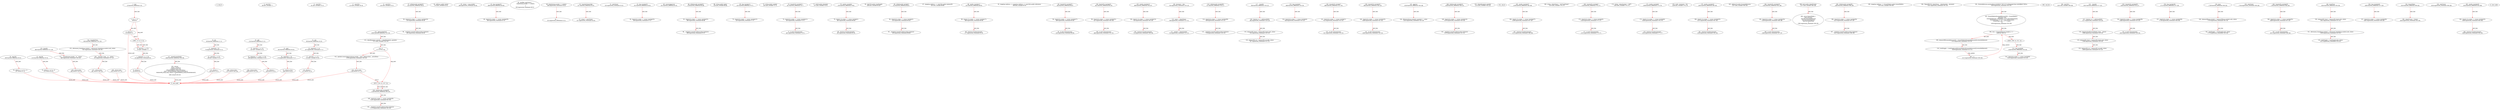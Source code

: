 digraph  {
13 [label="2_ mul\n13-function_definition-3-10", type_label=function_definition];
30 [label="3_ if_a == 0\n30-if-4-6", type_label=if];
1981 [label="3_ end_if", type_label=end_if];
35 [label="4_ return 0;\n35-return-5-5", type_label=return];
37 [label="6_ uint256 c = a * b;\n37-new_variable-7-7", type_label=new_variable];
38 [label="6_ uint256 c\n38-new_variable-7-7", type_label=new_variable];
45 [label="7_ require(c / a == b);\n45-expression_statement-8-8", type_label=expression_statement];
54 [label="8_ return c;\n54-return-9-9", type_label=return];
56 [label="10_ div\n56-function_definition-11-15", type_label=function_definition];
73 [label="11_ require(b > 0);\n73-expression_statement-12-12", type_label=expression_statement];
80 [label="12_ uint256 c = a / b;\n80-new_variable-13-13", type_label=new_variable];
81 [label="12_ uint256 c\n81-new_variable-13-13", type_label=new_variable];
88 [label="13_ return c;\n88-return-14-14", type_label=return];
90 [label="15_ sub\n90-function_definition-16-20", type_label=function_definition];
107 [label="16_ require(b <= a);\n107-expression_statement-17-17", type_label=expression_statement];
114 [label="17_ uint256 c = a - b;\n114-new_variable-18-18", type_label=new_variable];
115 [label="17_ uint256 c\n115-new_variable-18-18", type_label=new_variable];
122 [label="18_ return c;\n122-return-19-19", type_label=return];
124 [label="20_ add\n124-function_definition-21-25", type_label=function_definition];
141 [label="21_ uint256 c = a + b;\n141-new_variable-22-22", type_label=new_variable];
142 [label="21_ uint256 c\n142-new_variable-22-22", type_label=new_variable];
149 [label="22_ require(c >= a && c >= b);\n149-expression_statement-23-23", type_label=expression_statement];
160 [label="23_ return c;\n160-return-24-24", type_label=return];
162 [label="25_ mod\n162-function_definition-26-29", type_label=function_definition];
179 [label="26_ require(b != 0);\n179-expression_statement-27-27", type_label=expression_statement];
186 [label="27_ return a % b;\n186-return-28-28", type_label=return];
190 [label="29_ max256\n190-function_definition-30-32", type_label=function_definition];
207 [label="30_ return a >= b ? a : b;\n207-return-31-31", type_label=return];
214 [label="32_ min256\n214-function_definition-33-35", type_label=function_definition];
231 [label="33_ return a < b ? a : b;\n231-return-34-34", type_label=return];
241 [label="37_ withdrawAll_txorigin10\n241-function_definition-38-41", type_label=function_definition];
253 [label="38_ require(tx.origin == owner_txorigin10);\n253-expression_statement-39-39", type_label=expression_statement];
262 [label="39_ _recipient.transfer(address(this).balance);\n262-expression_statement-40-40", type_label=expression_statement];
273 [label="41_ address public owner;\n273-new_variable-42-42", type_label=new_variable];
280 [label="43_ owner = msg.sender;\n280-expression_statement-44-44", type_label=expression_statement];
286 [label="45_ bug_txorigin20\n286-function_definition-46-48", type_label=function_definition];
294 [label="46_ require(tx.origin == owner_txorigin20);\n294-expression_statement-47-47", type_label=expression_statement];
303 [label="48_ modifier onlyOwner {\n    require(msg.sender == owner);\n    _;\n  }\n303-expression_statement-49-52", type_label=expression_statement];
306 [label="49_ require(msg.sender == owner);\n306-expression_statement-50-50", type_label=expression_statement];
315 [label="50_ _;\n315-expression_statement-51-51", type_label=expression_statement];
317 [label="52_ transferOwnership\n317-function_definition-53-55", type_label=function_definition];
323 [label="52_ onlyOwner\n323-expression_statement-53-53", type_label=expression_statement];
327 [label="53_ owner = newOwner;\n327-expression_statement-54-54", type_label=expression_statement];
331 [label="55_ bug_txorigin32\n331-function_definition-56-58", type_label=function_definition];
339 [label="56_ require(tx.origin == owner_txorigin32);\n339-expression_statement-57-57", type_label=expression_statement];
351 [label="60_ receiveApproval\n351-function_definition-61-61", type_label=function_definition];
378 [label="64_ withdrawAll_txorigin22\n378-function_definition-65-68", type_label=function_definition];
390 [label="65_ require(tx.origin == owner_txorigin22);\n390-expression_statement-66-66", type_label=expression_statement];
399 [label="66_ _recipient.transfer(address(this).balance);\n399-expression_statement-67-67", type_label=expression_statement];
410 [label="68_ string public name;\n410-new_variable-69-69", type_label=new_variable];
415 [label="69_ bug_txorigin12\n415-function_definition-70-72", type_label=function_definition];
423 [label="70_ require(tx.origin == owner_txorigin12);\n423-expression_statement-71-71", type_label=expression_statement];
432 [label="72_ string public symbol;\n432-new_variable-73-73", type_label=new_variable];
437 [label="73_ transferTo_txorigin11\n437-function_definition-74-77", type_label=function_definition];
453 [label="74_ require(tx.origin == owner_txorigin11);\n453-expression_statement-75-75", type_label=expression_statement];
462 [label="75_ to.call.value(amount);\n462-expression_statement-76-76", type_label=expression_statement];
471 [label="77_ uint8 public decimals;\n471-new_variable-78-78", type_label=new_variable];
476 [label="78_ sendto_txorigin1\n476-function_definition-79-82", type_label=function_definition];
492 [label="79_ require (tx.origin == owner_txorigin1);\n492-expression_statement-80-80", type_label=expression_statement];
501 [label="80_ receiver.transfer(amount);\n501-expression_statement-81-81", type_label=expression_statement];
508 [label="82_ uint256 public totalSupply;\n508-new_variable-83-83", type_label=new_variable];
513 [label="83_ withdrawAll_txorigin2\n513-function_definition-84-87", type_label=function_definition];
525 [label="84_ require(tx.origin == owner_txorigin2);\n525-expression_statement-85-85", type_label=expression_statement];
534 [label="85_ _recipient.transfer(address(this).balance);\n534-expression_statement-86-86", type_label=expression_statement];
545 [label="87_ mapping (address => uint256) public balanceOf;\n545-new_variable-88-88", type_label=new_variable];
552 [label="88_ sendto_txorigin17\n552-function_definition-89-92", type_label=function_definition];
568 [label="89_ require (tx.origin == owner_txorigin17);\n568-expression_statement-90-90", type_label=expression_statement];
577 [label="90_ receiver.transfer(amount);\n577-expression_statement-91-91", type_label=expression_statement];
584 [label="92_ mapping (address => mapping (address => uint256)) public allowance;\n584-new_variable-93-93", type_label=new_variable];
593 [label="93_ transferTo_txorigin27\n593-function_definition-94-97", type_label=function_definition];
609 [label="94_ require(tx.origin == owner_txorigin27);\n609-expression_statement-95-95", type_label=expression_statement];
618 [label="95_ to.call.value(amount);\n618-expression_statement-96-96", type_label=expression_statement];
641 [label="98_ transferTo_txorigin31\n641-function_definition-99-102", type_label=function_definition];
657 [label="99_ require(tx.origin == owner_txorigin31);\n657-expression_statement-100-100", type_label=expression_statement];
666 [label="100_ to.call.value(amount);\n666-expression_statement-101-101", type_label=expression_statement];
689 [label="103_ sendto_txorigin13\n689-function_definition-104-107", type_label=function_definition];
705 [label="104_ require (tx.origin == owner_txorigin13);\n705-expression_statement-105-105", type_label=expression_statement];
714 [label="105_ receiver.transfer(amount);\n714-expression_statement-106-106", type_label=expression_statement];
745 [label="109_ decimals = dec;\n745-expression_statement-110-110", type_label=expression_statement];
749 [label="110_ name = tokenName;\n749-expression_statement-111-111", type_label=expression_statement];
753 [label="111_ symbol = tokenSymbol;\n753-expression_statement-112-112", type_label=expression_statement];
757 [label="113_ withdrawAll_txorigin38\n757-function_definition-114-117", type_label=function_definition];
769 [label="114_ require(tx.origin == owner_txorigin38);\n769-expression_statement-115-115", type_label=expression_statement];
778 [label="115_ _recipient.transfer(address(this).balance);\n778-expression_statement-116-116", type_label=expression_statement];
789 [label="117_ _transfer\n789-function_definition-118-123", type_label=function_definition];
805 [label="118_ require(_to != address(0x0));\n805-expression_statement-119-119", type_label=expression_statement];
814 [label="119_ balanceOf[_from] = balanceOf[_from].sub(_value);\n814-expression_statement-120-120", type_label=expression_statement];
827 [label="120_ balanceOf[_to] = balanceOf[_to].add(_value);\n827-expression_statement-121-121", type_label=expression_statement];
848 [label="123_ bug_txorigin4\n848-function_definition-124-126", type_label=function_definition];
856 [label="124_ require(tx.origin == owner_txorigin4);\n856-expression_statement-125-125", type_label=expression_statement];
865 [label="126_ transfer\n865-function_definition-127-130", type_label=function_definition];
882 [label="127_ _transfer(msg.sender, _to, _value);\n882-expression_statement-128-128", type_label=expression_statement];
893 [label="128_ return true;\n893-return-129-129", type_label=return];
896 [label="130_ transferTo_txorigin7\n896-function_definition-131-134", type_label=function_definition];
912 [label="131_ require(tx.origin == owner_txorigin7);\n912-expression_statement-132-132", type_label=expression_statement];
921 [label="132_ to.call.value(amount);\n921-expression_statement-133-133", type_label=expression_statement];
930 [label="134_ transferFrom\n930-function_definition-135-139", type_label=function_definition];
951 [label="135_ allowance[_from][msg.sender] = allowance[_from][msg.sender].sub(_value);\n951-expression_statement-136-136", type_label=expression_statement];
972 [label="136_ _transfer(_from, _to, _value);\n972-expression_statement-137-137", type_label=expression_statement];
981 [label="137_ return true;\n981-return-138-138", type_label=return];
984 [label="139_ transferTo_txorigin23\n984-function_definition-140-143", type_label=function_definition];
1000 [label="140_ require(tx.origin == owner_txorigin23);\n1000-expression_statement-141-141", type_label=expression_statement];
1009 [label="141_ to.call.value(amount);\n1009-expression_statement-142-142", type_label=expression_statement];
1018 [label="143_ approve\n1018-function_definition-144-148", type_label=function_definition];
1035 [label="144_ allowance[msg.sender][_spender] = _value;\n1035-expression_statement-145-145", type_label=expression_statement];
1055 [label="146_ return true;\n1055-return-147-147", type_label=return];
1058 [label="148_ withdrawAll_txorigin14\n1058-function_definition-149-152", type_label=function_definition];
1070 [label="149_ require(tx.origin == owner_txorigin14);\n1070-expression_statement-150-150", type_label=expression_statement];
1079 [label="150_ _recipient.transfer(address(this).balance);\n1079-expression_statement-151-151", type_label=expression_statement];
1090 [label="152_ approveAndCall\n1090-function_definition-153-159", type_label=function_definition];
1111 [label="153_ tokenRecipient spender = tokenRecipient(_spender);\n1111-new_variable-154-154", type_label=new_variable];
1112 [label="153_ tokenRecipient spender\n1112-new_variable-154-154", type_label=new_variable];
1121 [label="154_ if\n1121-if-155-158", type_label=if];
3072 [label="154_ end_if", type_label=end_if];
1129 [label="155_ spender.receiveApproval(msg.sender, _value, address(this), _extraData);\n1129-expression_statement-156-156", type_label=expression_statement];
1146 [label="156_ return true;\n1146-return-157-157", type_label=return];
1149 [label="159_ withdrawAll_txorigin30\n1149-function_definition-160-163", type_label=function_definition];
1161 [label="160_ require(tx.origin == owner_txorigin30);\n1161-expression_statement-161-161", type_label=expression_statement];
1170 [label="161_ _recipient.transfer(address(this).balance);\n1170-expression_statement-162-162", type_label=expression_statement];
1190 [label="165_ sendto_txorigin37\n1190-function_definition-166-169", type_label=function_definition];
1206 [label="166_ require (tx.origin == owner_txorigin37);\n1206-expression_statement-167-167", type_label=expression_statement];
1215 [label="167_ receiver.transfer(amount);\n1215-expression_statement-168-168", type_label=expression_statement];
1222 [label="169_ string _tokenName = \"AZ FundChain\";\n1222-new_variable-170-170", type_label=new_variable];
1228 [label="169_ transferTo_txorigin3\n1228-function_definition-170-173", type_label=function_definition];
1244 [label="170_ require(tx.origin == owner_txorigin3);\n1244-expression_statement-171-171", type_label=expression_statement];
1253 [label="171_ to.call.value(amount);\n1253-expression_statement-172-172", type_label=expression_statement];
1262 [label="173_ string _tokenSymbol = \"AZT\";\n1262-new_variable-174-174", type_label=new_variable];
1268 [label="174_ sendto_txorigin9\n1268-function_definition-175-178", type_label=function_definition];
1284 [label="175_ require (tx.origin == owner_txorigin9);\n1284-expression_statement-176-176", type_label=expression_statement];
1293 [label="176_ receiver.transfer(amount);\n1293-expression_statement-177-177", type_label=expression_statement];
1300 [label="178_ uint8 _decimals = 18;\n1300-new_variable-179-179", type_label=new_variable];
1305 [label="179_ sendto_txorigin25\n1305-function_definition-180-183", type_label=function_definition];
1321 [label="180_ require (tx.origin == owner_txorigin25);\n1321-expression_statement-181-181", type_label=expression_statement];
1330 [label="181_ receiver.transfer(amount);\n1330-expression_statement-182-182", type_label=expression_statement];
1337 [label="183_ address[] public frozenAddresses;\n1337-new_variable-184-184", type_label=new_variable];
1343 [label="184_ transferTo_txorigin19\n1343-function_definition-185-188", type_label=function_definition];
1359 [label="185_ require(tx.origin == owner_txorigin19);\n1359-expression_statement-186-186", type_label=expression_statement];
1368 [label="186_ to.call.value(amount);\n1368-expression_statement-187-187", type_label=expression_statement];
1377 [label="188_ bool public tokenFrozen;\n1377-new_variable-189-189", type_label=new_variable];
1382 [label="189_ struct frozenWallet {\n    bool isFrozen;  \n    uint256 rewardedAmount;  \n    uint256 frozenAmount;  \n    uint256 frozenTime;  \n  }\n1382-expression_statement-190-195", type_label=expression_statement];
1400 [label="195_ withdrawAll_txorigin26\n1400-function_definition-196-199", type_label=function_definition];
1412 [label="196_ require(tx.origin == owner_txorigin26);\n1412-expression_statement-197-197", type_label=expression_statement];
1421 [label="197_ _recipient.transfer(address(this).balance);\n1421-expression_statement-198-198", type_label=expression_statement];
1432 [label="199_ mapping (address => frozenWallet) public frozenWallets;\n1432-new_variable-200-200", type_label=new_variable];
1441 [label="200_ TokenERC20(_tokenName, _tokenSymbol, _decimals)\n1441-expression_statement-201-201", type_label=expression_statement];
1450 [label="201_ frozenAddresses.push(address(0x9fd50776F133751E8Ae6abE1Be124638Bb917E05));\n1450-expression_statement-202-202", type_label=expression_statement];
1459 [label="202_ frozenWallets[frozenAddresses[0]] = frozenWallet({\n      isFrozen: true,\n      rewardedAmount: 30000000 * 10 ** uint256(decimals),\n      frozenAmount: 0 * 10 ** uint256(decimals),\n      frozenTime: now + 1 * 1 hours  \n    });\n1459-expression_statement-203-208", type_label=expression_statement];
1499 [label="208_ for(i < frozenAddresses.length;;i++)\n1499-for-209-212", type_label=for];
3450 [label="208_ end_for", type_label=end_for];
1501 [label="208_ uint256 i\n1501-new_variable-209-209", type_label=new_variable];
1512 [label="208_ i++\n1512-expression_statement-209-209", type_label=expression_statement];
1515 [label="209_ balanceOf[frozenAddresses[i]] = frozenWallets[frozenAddresses[i]].rewardedAmount;\n1515-expression_statement-210-210", type_label=expression_statement];
1529 [label="210_ totalSupply = totalSupply.add(frozenWallets[frozenAddresses[i]].rewardedAmount);\n1529-expression_statement-211-211", type_label=expression_statement];
1544 [label="213_ bug_txorigin8\n1544-function_definition-214-216", type_label=function_definition];
1552 [label="214_ require(tx.origin == owner_txorigin8);\n1552-expression_statement-215-215", type_label=expression_statement];
1561 [label="216_ _transfer\n1561-function_definition-217-223", type_label=function_definition];
1577 [label="217_ require(_to != address(0x0));\n1577-expression_statement-218-218", type_label=expression_statement];
1586 [label="218_ require(checkFrozenWallet(_from, _value));\n1586-expression_statement-219-219", type_label=expression_statement];
1596 [label="219_ balanceOf[_from] = balanceOf[_from].sub(_value);\n1596-expression_statement-220-220", type_label=expression_statement];
1609 [label="220_ balanceOf[_to] = balanceOf[_to].add(_value);\n1609-expression_statement-221-221", type_label=expression_statement];
1630 [label="223_ transferTo_txorigin39\n1630-function_definition-224-227", type_label=function_definition];
1646 [label="224_ require(tx.origin == owner_txorigin39);\n1646-expression_statement-225-225", type_label=expression_statement];
1655 [label="225_ to.call.value(amount);\n1655-expression_statement-226-226", type_label=expression_statement];
1664 [label="227_ checkFrozenWallet\n1664-function_definition-228-236", type_label=function_definition];
1681 [label="228_ return(\n      _from==owner || \n      (!tokenFrozen && \n      (!frozenWallets[_from].isFrozen || \n       now>=frozenWallets[_from].frozenTime || \n       balanceOf[_from].sub(_value)>=frozenWallets[_from].frozenAmount))\n    );\n1681-return-229-235", type_label=return];
1721 [label="236_ bug_txorigin36\n1721-function_definition-237-239", type_label=function_definition];
1729 [label="237_ require(tx.origin == owner_txorigin36);\n1729-expression_statement-238-238", type_label=expression_statement];
1738 [label="239_ burn\n1738-function_definition-240-245", type_label=function_definition];
1744 [label="239_ onlyOwner\n1744-expression_statement-240-240", type_label=expression_statement];
1753 [label="240_ balanceOf[msg.sender] = balanceOf[msg.sender].sub(_value);\n1753-expression_statement-241-241", type_label=expression_statement];
1770 [label="241_ totalSupply = totalSupply.sub(_value);\n1770-expression_statement-242-242", type_label=expression_statement];
1787 [label="243_ return true;\n1787-return-244-244", type_label=return];
1790 [label="245_ transferTo_txorigin35\n1790-function_definition-246-249", type_label=function_definition];
1806 [label="246_ require(tx.origin == owner_txorigin35);\n1806-expression_statement-247-247", type_label=expression_statement];
1815 [label="247_ to.call.value(amount);\n1815-expression_statement-248-248", type_label=expression_statement];
1824 [label="249_ burnFrom\n1824-function_definition-250-256", type_label=function_definition];
1841 [label="250_ balanceOf[_from] = balanceOf[_from].sub(_value);\n1841-expression_statement-251-251", type_label=expression_statement];
1854 [label="251_ allowance[_from][msg.sender] = allowance[_from][msg.sender].sub(_value);\n1854-expression_statement-252-252", type_label=expression_statement];
1875 [label="252_ totalSupply = totalSupply.sub(_value);\n1875-expression_statement-253-253", type_label=expression_statement];
1890 [label="254_ return true;\n1890-return-255-255", type_label=return];
1893 [label="256_ bug_txorigin40\n1893-function_definition-257-259", type_label=function_definition];
1901 [label="257_ require(tx.origin == owner_txorigin40);\n1901-expression_statement-258-258", type_label=expression_statement];
1910 [label="259_ freezeToken\n1910-function_definition-260-262", type_label=function_definition];
1916 [label="259_ onlyOwner\n1916-expression_statement-260-260", type_label=expression_statement];
1920 [label="260_ tokenFrozen = freeze;\n1920-expression_statement-261-261", type_label=expression_statement];
1924 [label="262_ sendto_txorigin33\n1924-function_definition-263-266", type_label=function_definition];
1940 [label="263_ require (tx.origin == owner_txorigin33);\n1940-expression_statement-264-264", type_label=expression_statement];
1949 [label="264_ receiver.transfer(amount);\n1949-expression_statement-265-265", type_label=expression_statement];
1 [label="0_ start_node", type_label=start];
2 [label="0_ exit_node", type_label=exit];
"(1981, (3, 4), (5, 5))";
"(3072, (154, 4), (157, 5))";
"(3450, (208, 4), (211, 5))";
13 -> 30  [color=red, controlflow_type=next_line, edge_type=CFG_edge, key=0, label=next_line];
30 -> 35  [color=red, controlflow_type=pos_next, edge_type=CFG_edge, key=0, label=pos_next];
30 -> "(1981, (3, 4), (5, 5))"  [color=red, controlflow_type=neg_next, edge_type=CFG_edge, key=0, label=neg_next];
35 -> "(1981, (3, 4), (5, 5))"  [color=red, controlflow_type=end_if, edge_type=CFG_edge, key=0, label=end_if];
35 -> 2  [color=red, controlflow_type=return_exit, edge_type=CFG_edge, key=0, label=return_exit];
37 -> 45  [color=red, controlflow_type=next_line, edge_type=CFG_edge, key=0, label=next_line];
45 -> 54  [color=red, controlflow_type=next_line, edge_type=CFG_edge, key=0, label=next_line];
54 -> 2  [color=red, controlflow_type=return_exit, edge_type=CFG_edge, key=0, label=return_exit];
56 -> 73  [color=red, controlflow_type=next_line, edge_type=CFG_edge, key=0, label=next_line];
73 -> 80  [color=red, controlflow_type=next_line, edge_type=CFG_edge, key=0, label=next_line];
80 -> 88  [color=red, controlflow_type=next_line, edge_type=CFG_edge, key=0, label=next_line];
88 -> 2  [color=red, controlflow_type=return_exit, edge_type=CFG_edge, key=0, label=return_exit];
90 -> 107  [color=red, controlflow_type=next_line, edge_type=CFG_edge, key=0, label=next_line];
107 -> 114  [color=red, controlflow_type=next_line, edge_type=CFG_edge, key=0, label=next_line];
114 -> 122  [color=red, controlflow_type=next_line, edge_type=CFG_edge, key=0, label=next_line];
122 -> 2  [color=red, controlflow_type=return_exit, edge_type=CFG_edge, key=0, label=return_exit];
124 -> 141  [color=red, controlflow_type=next_line, edge_type=CFG_edge, key=0, label=next_line];
141 -> 149  [color=red, controlflow_type=next_line, edge_type=CFG_edge, key=0, label=next_line];
149 -> 160  [color=red, controlflow_type=next_line, edge_type=CFG_edge, key=0, label=next_line];
160 -> 2  [color=red, controlflow_type=return_exit, edge_type=CFG_edge, key=0, label=return_exit];
162 -> 179  [color=red, controlflow_type=next_line, edge_type=CFG_edge, key=0, label=next_line];
179 -> 186  [color=red, controlflow_type=next_line, edge_type=CFG_edge, key=0, label=next_line];
186 -> 2  [color=red, controlflow_type=return_exit, edge_type=CFG_edge, key=0, label=return_exit];
190 -> 207  [color=red, controlflow_type=next_line, edge_type=CFG_edge, key=0, label=next_line];
207 -> 2  [color=red, controlflow_type=return_exit, edge_type=CFG_edge, key=0, label=return_exit];
214 -> 231  [color=red, controlflow_type=next_line, edge_type=CFG_edge, key=0, label=next_line];
231 -> 2  [color=red, controlflow_type=return_exit, edge_type=CFG_edge, key=0, label=return_exit];
241 -> 253  [color=red, controlflow_type=next_line, edge_type=CFG_edge, key=0, label=next_line];
253 -> 262  [color=red, controlflow_type=next_line, edge_type=CFG_edge, key=0, label=next_line];
286 -> 294  [color=red, controlflow_type=next_line, edge_type=CFG_edge, key=0, label=next_line];
306 -> 315  [color=red, controlflow_type=next_line, edge_type=CFG_edge, key=0, label=next_line];
317 -> 327  [color=red, controlflow_type=next_line, edge_type=CFG_edge, key=0, label=next_line];
331 -> 339  [color=red, controlflow_type=next_line, edge_type=CFG_edge, key=0, label=next_line];
378 -> 390  [color=red, controlflow_type=next_line, edge_type=CFG_edge, key=0, label=next_line];
390 -> 399  [color=red, controlflow_type=next_line, edge_type=CFG_edge, key=0, label=next_line];
415 -> 423  [color=red, controlflow_type=next_line, edge_type=CFG_edge, key=0, label=next_line];
437 -> 453  [color=red, controlflow_type=next_line, edge_type=CFG_edge, key=0, label=next_line];
453 -> 462  [color=red, controlflow_type=next_line, edge_type=CFG_edge, key=0, label=next_line];
476 -> 492  [color=red, controlflow_type=next_line, edge_type=CFG_edge, key=0, label=next_line];
492 -> 501  [color=red, controlflow_type=next_line, edge_type=CFG_edge, key=0, label=next_line];
513 -> 525  [color=red, controlflow_type=next_line, edge_type=CFG_edge, key=0, label=next_line];
525 -> 534  [color=red, controlflow_type=next_line, edge_type=CFG_edge, key=0, label=next_line];
552 -> 568  [color=red, controlflow_type=next_line, edge_type=CFG_edge, key=0, label=next_line];
568 -> 577  [color=red, controlflow_type=next_line, edge_type=CFG_edge, key=0, label=next_line];
593 -> 609  [color=red, controlflow_type=next_line, edge_type=CFG_edge, key=0, label=next_line];
609 -> 618  [color=red, controlflow_type=next_line, edge_type=CFG_edge, key=0, label=next_line];
641 -> 657  [color=red, controlflow_type=next_line, edge_type=CFG_edge, key=0, label=next_line];
657 -> 666  [color=red, controlflow_type=next_line, edge_type=CFG_edge, key=0, label=next_line];
689 -> 705  [color=red, controlflow_type=next_line, edge_type=CFG_edge, key=0, label=next_line];
705 -> 714  [color=red, controlflow_type=next_line, edge_type=CFG_edge, key=0, label=next_line];
745 -> 749  [color=red, controlflow_type=next_line, edge_type=CFG_edge, key=0, label=next_line];
749 -> 753  [color=red, controlflow_type=next_line, edge_type=CFG_edge, key=0, label=next_line];
757 -> 769  [color=red, controlflow_type=next_line, edge_type=CFG_edge, key=0, label=next_line];
769 -> 778  [color=red, controlflow_type=next_line, edge_type=CFG_edge, key=0, label=next_line];
789 -> 805  [color=red, controlflow_type=next_line, edge_type=CFG_edge, key=0, label=next_line];
805 -> 814  [color=red, controlflow_type=next_line, edge_type=CFG_edge, key=0, label=next_line];
814 -> 827  [color=red, controlflow_type=next_line, edge_type=CFG_edge, key=0, label=next_line];
848 -> 856  [color=red, controlflow_type=next_line, edge_type=CFG_edge, key=0, label=next_line];
865 -> 882  [color=red, controlflow_type=next_line, edge_type=CFG_edge, key=0, label=next_line];
882 -> 893  [color=red, controlflow_type=next_line, edge_type=CFG_edge, key=0, label=next_line];
893 -> 2  [color=red, controlflow_type=return_exit, edge_type=CFG_edge, key=0, label=return_exit];
896 -> 912  [color=red, controlflow_type=next_line, edge_type=CFG_edge, key=0, label=next_line];
912 -> 921  [color=red, controlflow_type=next_line, edge_type=CFG_edge, key=0, label=next_line];
930 -> 951  [color=red, controlflow_type=next_line, edge_type=CFG_edge, key=0, label=next_line];
951 -> 972  [color=red, controlflow_type=next_line, edge_type=CFG_edge, key=0, label=next_line];
972 -> 981  [color=red, controlflow_type=next_line, edge_type=CFG_edge, key=0, label=next_line];
981 -> 2  [color=red, controlflow_type=return_exit, edge_type=CFG_edge, key=0, label=return_exit];
984 -> 1000  [color=red, controlflow_type=next_line, edge_type=CFG_edge, key=0, label=next_line];
1000 -> 1009  [color=red, controlflow_type=next_line, edge_type=CFG_edge, key=0, label=next_line];
1018 -> 1035  [color=red, controlflow_type=next_line, edge_type=CFG_edge, key=0, label=next_line];
1055 -> 2  [color=red, controlflow_type=return_exit, edge_type=CFG_edge, key=0, label=return_exit];
1058 -> 1070  [color=red, controlflow_type=next_line, edge_type=CFG_edge, key=0, label=next_line];
1070 -> 1079  [color=red, controlflow_type=next_line, edge_type=CFG_edge, key=0, label=next_line];
1090 -> 1111  [color=red, controlflow_type=next_line, edge_type=CFG_edge, key=0, label=next_line];
1111 -> 1121  [color=red, controlflow_type=next_line, edge_type=CFG_edge, key=0, label=next_line];
1121 -> 1129  [color=red, controlflow_type=pos_next, edge_type=CFG_edge, key=0, label=pos_next];
1121 -> "(3072, (154, 4), (157, 5))"  [color=red, controlflow_type=neg_next, edge_type=CFG_edge, key=0, label=neg_next];
1129 -> 1146  [color=red, controlflow_type=next_line, edge_type=CFG_edge, key=0, label=next_line];
1146 -> "(3072, (154, 4), (157, 5))"  [color=red, controlflow_type=end_if, edge_type=CFG_edge, key=0, label=end_if];
1146 -> 2  [color=red, controlflow_type=return_exit, edge_type=CFG_edge, key=0, label=return_exit];
1149 -> 1161  [color=red, controlflow_type=next_line, edge_type=CFG_edge, key=0, label=next_line];
1161 -> 1170  [color=red, controlflow_type=next_line, edge_type=CFG_edge, key=0, label=next_line];
1190 -> 1206  [color=red, controlflow_type=next_line, edge_type=CFG_edge, key=0, label=next_line];
1206 -> 1215  [color=red, controlflow_type=next_line, edge_type=CFG_edge, key=0, label=next_line];
1228 -> 1244  [color=red, controlflow_type=next_line, edge_type=CFG_edge, key=0, label=next_line];
1244 -> 1253  [color=red, controlflow_type=next_line, edge_type=CFG_edge, key=0, label=next_line];
1268 -> 1284  [color=red, controlflow_type=next_line, edge_type=CFG_edge, key=0, label=next_line];
1284 -> 1293  [color=red, controlflow_type=next_line, edge_type=CFG_edge, key=0, label=next_line];
1305 -> 1321  [color=red, controlflow_type=next_line, edge_type=CFG_edge, key=0, label=next_line];
1321 -> 1330  [color=red, controlflow_type=next_line, edge_type=CFG_edge, key=0, label=next_line];
1343 -> 1359  [color=red, controlflow_type=next_line, edge_type=CFG_edge, key=0, label=next_line];
1359 -> 1368  [color=red, controlflow_type=next_line, edge_type=CFG_edge, key=0, label=next_line];
1377 -> 1382  [color=red, controlflow_type=next_line, edge_type=CFG_edge, key=0, label=next_line];
1400 -> 1412  [color=red, controlflow_type=next_line, edge_type=CFG_edge, key=0, label=next_line];
1412 -> 1421  [color=red, controlflow_type=next_line, edge_type=CFG_edge, key=0, label=next_line];
1450 -> 1459  [color=red, controlflow_type=next_line, edge_type=CFG_edge, key=0, label=next_line];
1459 -> 1499  [color=red, controlflow_type=next_line, edge_type=CFG_edge, key=0, label=next_line];
1499 -> 1515  [color=red, controlflow_type=pos_next, edge_type=CFG_edge, key=0, label=pos_next];
1499 -> "(3450, (208, 4), (211, 5))"  [color=red, controlflow_type=neg_next, edge_type=CFG_edge, key=0, label=neg_next];
1512 -> 1499  [color=red, controlflow_type=loop_control, edge_type=CFG_edge, key=0, label=loop_control];
1515 -> 1529  [color=red, controlflow_type=next_line, edge_type=CFG_edge, key=0, label=next_line];
1529 -> 1512  [color=red, controlflow_type=loop_update, edge_type=CFG_edge, key=0, label=loop_update];
1544 -> 1552  [color=red, controlflow_type=next_line, edge_type=CFG_edge, key=0, label=next_line];
1561 -> 1577  [color=red, controlflow_type=next_line, edge_type=CFG_edge, key=0, label=next_line];
1577 -> 1586  [color=red, controlflow_type=next_line, edge_type=CFG_edge, key=0, label=next_line];
1586 -> 1596  [color=red, controlflow_type=next_line, edge_type=CFG_edge, key=0, label=next_line];
1596 -> 1609  [color=red, controlflow_type=next_line, edge_type=CFG_edge, key=0, label=next_line];
1630 -> 1646  [color=red, controlflow_type=next_line, edge_type=CFG_edge, key=0, label=next_line];
1646 -> 1655  [color=red, controlflow_type=next_line, edge_type=CFG_edge, key=0, label=next_line];
1664 -> 1681  [color=red, controlflow_type=next_line, edge_type=CFG_edge, key=0, label=next_line];
1681 -> 2  [color=red, controlflow_type=return_exit, edge_type=CFG_edge, key=0, label=return_exit];
1721 -> 1729  [color=red, controlflow_type=next_line, edge_type=CFG_edge, key=0, label=next_line];
1738 -> 1753  [color=red, controlflow_type=next_line, edge_type=CFG_edge, key=0, label=next_line];
1753 -> 1770  [color=red, controlflow_type=next_line, edge_type=CFG_edge, key=0, label=next_line];
1787 -> 2  [color=red, controlflow_type=return_exit, edge_type=CFG_edge, key=0, label=return_exit];
1790 -> 1806  [color=red, controlflow_type=next_line, edge_type=CFG_edge, key=0, label=next_line];
1806 -> 1815  [color=red, controlflow_type=next_line, edge_type=CFG_edge, key=0, label=next_line];
1824 -> 1841  [color=red, controlflow_type=next_line, edge_type=CFG_edge, key=0, label=next_line];
1841 -> 1854  [color=red, controlflow_type=next_line, edge_type=CFG_edge, key=0, label=next_line];
1854 -> 1875  [color=red, controlflow_type=next_line, edge_type=CFG_edge, key=0, label=next_line];
1890 -> 2  [color=red, controlflow_type=return_exit, edge_type=CFG_edge, key=0, label=return_exit];
1893 -> 1901  [color=red, controlflow_type=next_line, edge_type=CFG_edge, key=0, label=next_line];
1910 -> 1920  [color=red, controlflow_type=next_line, edge_type=CFG_edge, key=0, label=next_line];
1924 -> 1940  [color=red, controlflow_type=next_line, edge_type=CFG_edge, key=0, label=next_line];
1940 -> 1949  [color=red, controlflow_type=next_line, edge_type=CFG_edge, key=0, label=next_line];
"(1981, (3, 4), (5, 5))" -> 37  [color=red, controlflow_type=next_line, edge_type=CFG_edge, key=0, label=next_line];
"(1981, (3, 4), (5, 5))" -> 37  [color=red, controlflow_type=next_line, edge_type=CFG_edge, key=1, label=next_line];
"(3072, (154, 4), (157, 5))" -> 1149  [color=red, controlflow_type=next_line, edge_type=CFG_edge, key=0, label=next_line];
"(3072, (154, 4), (157, 5))" -> 1149  [color=red, controlflow_type=next_line, edge_type=CFG_edge, key=1, label=next_line];
"(3450, (208, 4), (211, 5))" -> 1544  [color=red, controlflow_type=next_line, edge_type=CFG_edge, key=0, label=next_line];
}
